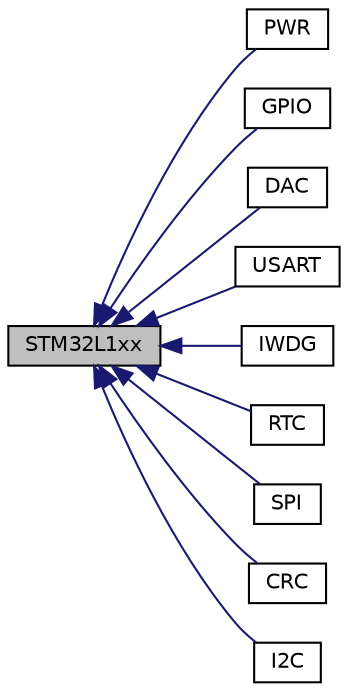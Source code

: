 digraph "STM32L1xx"
{
  edge [fontname="Helvetica",fontsize="10",labelfontname="Helvetica",labelfontsize="10"];
  node [fontname="Helvetica",fontsize="10",shape=record];
  rankdir=LR;
  Node6 [label="PWR",height=0.2,width=0.4,color="black", fillcolor="white", style="filled",URL="$group__pwr-file.html",tooltip="libopencm3 STM32L1xx Power Control"];
  Node3 [label="GPIO",height=0.2,width=0.4,color="black", fillcolor="white", style="filled",URL="$group__gpio__file.html",tooltip="libopencm3 STM32L1xx General Purpose I/O"];
  Node2 [label="DAC",height=0.2,width=0.4,color="black", fillcolor="white", style="filled",URL="$group__dac__file.html",tooltip="libopencm3 STM32L1xx DAC"];
  Node9 [label="USART",height=0.2,width=0.4,color="black", fillcolor="white", style="filled",URL="$group__usart__file.html",tooltip="libopencm3 STM32L1xx USART"];
  Node5 [label="IWDG",height=0.2,width=0.4,color="black", fillcolor="white", style="filled",URL="$group__iwdg__file.html",tooltip="libopencm3 STM32L1xx Independent Watchdog Timer"];
  Node7 [label="RTC",height=0.2,width=0.4,color="black", fillcolor="white", style="filled",URL="$group__rtc__file.html",tooltip="libopencm3 STM32L1xx RTC"];
  Node8 [label="SPI",height=0.2,width=0.4,color="black", fillcolor="white", style="filled",URL="$group__spi__file.html",tooltip="libopencm3 STM32L1xx SPI"];
  Node1 [label="CRC",height=0.2,width=0.4,color="black", fillcolor="white", style="filled",URL="$group__crc__file.html",tooltip="libopencm3 STM32L1xx CRC"];
  Node0 [label="STM32L1xx",height=0.2,width=0.4,color="black", fillcolor="grey75", style="filled" fontcolor="black"];
  Node4 [label="I2C",height=0.2,width=0.4,color="black", fillcolor="white", style="filled",URL="$group__i2c__file.html",tooltip="libopencm3 STM32L1xx I2C"];
  Node0->Node1 [shape=plaintext, color="midnightblue", dir="back", style="solid"];
  Node0->Node2 [shape=plaintext, color="midnightblue", dir="back", style="solid"];
  Node0->Node3 [shape=plaintext, color="midnightblue", dir="back", style="solid"];
  Node0->Node4 [shape=plaintext, color="midnightblue", dir="back", style="solid"];
  Node0->Node5 [shape=plaintext, color="midnightblue", dir="back", style="solid"];
  Node0->Node6 [shape=plaintext, color="midnightblue", dir="back", style="solid"];
  Node0->Node7 [shape=plaintext, color="midnightblue", dir="back", style="solid"];
  Node0->Node8 [shape=plaintext, color="midnightblue", dir="back", style="solid"];
  Node0->Node9 [shape=plaintext, color="midnightblue", dir="back", style="solid"];
}
